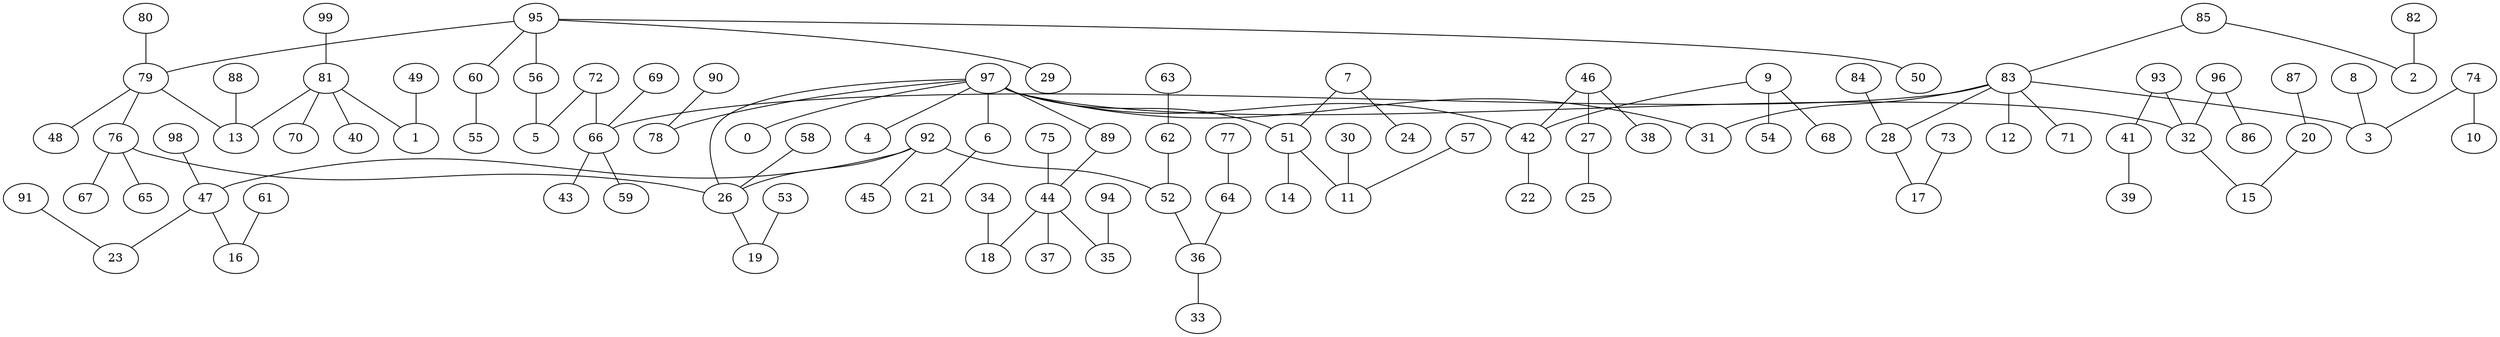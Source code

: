 digraph GG_graph {

subgraph G_graph {
edge [color = black]
"91" -> "23" [dir = none]
"82" -> "2" [dir = none]
"49" -> "1" [dir = none]
"87" -> "20" [dir = none]
"61" -> "16" [dir = none]
"88" -> "13" [dir = none]
"53" -> "19" [dir = none]
"63" -> "62" [dir = none]
"34" -> "18" [dir = none]
"20" -> "15" [dir = none]
"73" -> "17" [dir = none]
"75" -> "44" [dir = none]
"77" -> "64" [dir = none]
"36" -> "33" [dir = none]
"28" -> "17" [dir = none]
"41" -> "39" [dir = none]
"79" -> "48" [dir = none]
"79" -> "13" [dir = none]
"79" -> "76" [dir = none]
"27" -> "25" [dir = none]
"44" -> "35" [dir = none]
"44" -> "18" [dir = none]
"44" -> "37" [dir = none]
"99" -> "81" [dir = none]
"57" -> "11" [dir = none]
"97" -> "42" [dir = none]
"97" -> "4" [dir = none]
"97" -> "51" [dir = none]
"97" -> "26" [dir = none]
"97" -> "6" [dir = none]
"97" -> "32" [dir = none]
"97" -> "0" [dir = none]
"97" -> "78" [dir = none]
"97" -> "89" [dir = none]
"97" -> "31" [dir = none]
"52" -> "36" [dir = none]
"26" -> "19" [dir = none]
"80" -> "79" [dir = none]
"42" -> "22" [dir = none]
"89" -> "44" [dir = none]
"98" -> "47" [dir = none]
"92" -> "47" [dir = none]
"92" -> "52" [dir = none]
"92" -> "45" [dir = none]
"92" -> "26" [dir = none]
"74" -> "10" [dir = none]
"74" -> "3" [dir = none]
"83" -> "12" [dir = none]
"83" -> "66" [dir = none]
"83" -> "3" [dir = none]
"83" -> "71" [dir = none]
"83" -> "28" [dir = none]
"83" -> "31" [dir = none]
"76" -> "65" [dir = none]
"76" -> "67" [dir = none]
"76" -> "26" [dir = none]
"51" -> "14" [dir = none]
"51" -> "11" [dir = none]
"69" -> "66" [dir = none]
"95" -> "29" [dir = none]
"95" -> "56" [dir = none]
"95" -> "50" [dir = none]
"95" -> "60" [dir = none]
"95" -> "79" [dir = none]
"81" -> "1" [dir = none]
"81" -> "40" [dir = none]
"81" -> "70" [dir = none]
"81" -> "13" [dir = none]
"46" -> "27" [dir = none]
"46" -> "38" [dir = none]
"46" -> "42" [dir = none]
"66" -> "59" [dir = none]
"66" -> "43" [dir = none]
"93" -> "41" [dir = none]
"93" -> "32" [dir = none]
"9" -> "68" [dir = none]
"9" -> "54" [dir = none]
"9" -> "42" [dir = none]
"60" -> "55" [dir = none]
"6" -> "21" [dir = none]
"8" -> "3" [dir = none]
"62" -> "52" [dir = none]
"32" -> "15" [dir = none]
"7" -> "24" [dir = none]
"7" -> "51" [dir = none]
"72" -> "5" [dir = none]
"72" -> "66" [dir = none]
"94" -> "35" [dir = none]
"85" -> "2" [dir = none]
"85" -> "83" [dir = none]
"64" -> "36" [dir = none]
"90" -> "78" [dir = none]
"96" -> "86" [dir = none]
"96" -> "32" [dir = none]
"47" -> "23" [dir = none]
"47" -> "16" [dir = none]
"58" -> "26" [dir = none]
"30" -> "11" [dir = none]
"84" -> "28" [dir = none]
"56" -> "5" [dir = none]
}

}
